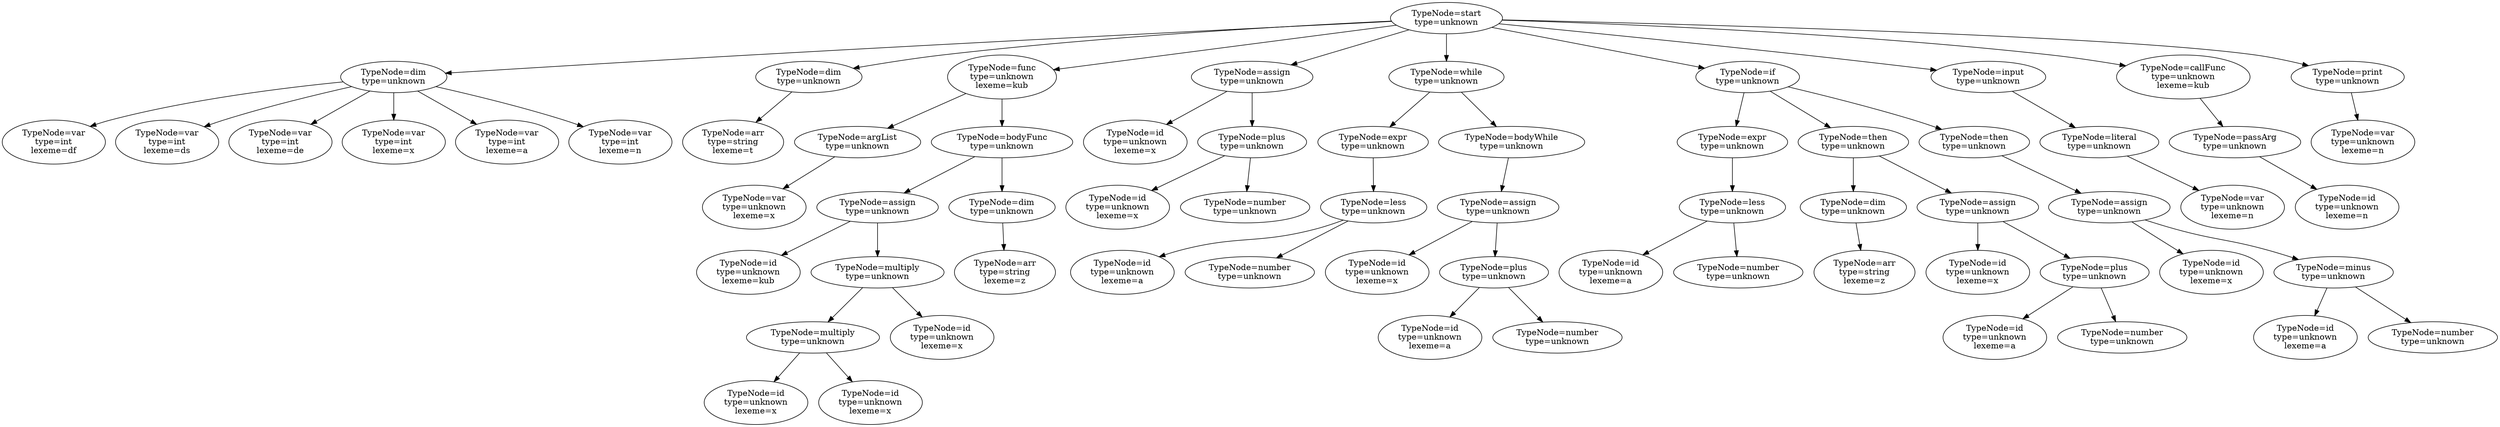 digraph {
	"node1" [label="TypeNode=start\ntype=unknown"]
	"node1" -> "node2"
	"node2" [label="TypeNode=dim\ntype=unknown"]
	"node2" -> "node3"
	"node3" [label="TypeNode=var\ntype=int\nlexeme=df"]
	"node2" -> "node4"
	"node4" [label="TypeNode=var\ntype=int\nlexeme=ds"]
	"node2" -> "node5"
	"node5" [label="TypeNode=var\ntype=int\nlexeme=de"]
	"node2" -> "node6"
	"node6" [label="TypeNode=var\ntype=int\nlexeme=x"]
	"node2" -> "node7"
	"node7" [label="TypeNode=var\ntype=int\nlexeme=a"]
	"node2" -> "node8"
	"node8" [label="TypeNode=var\ntype=int\nlexeme=n"]
	"node1" -> "node9"
	"node9" [label="TypeNode=dim\ntype=unknown"]
	"node9" -> "node10"
	"node10" [label="TypeNode=arr\ntype=string\nlexeme=t"]
	"node1" -> "node11"
	"node11" [label="TypeNode=func\ntype=unknown\nlexeme=kub"]
	"node11" -> "node12"
	"node12" [label="TypeNode=argList\ntype=unknown"]
	"node12" -> "node13"
	"node13" [label="TypeNode=var\ntype=unknown\nlexeme=x"]
	"node11" -> "node14"
	"node14" [label="TypeNode=bodyFunc\ntype=unknown"]
	"node14" -> "node16"
	"node16" [label="TypeNode=assign\ntype=unknown"]
	"node16" -> "node15"
	"node15" [label="TypeNode=id\ntype=unknown\nlexeme=kub"]
	"node16" -> "node20"
	"node20" [label="TypeNode=multiply\ntype=unknown"]
	"node20" -> "node18"
	"node18" [label="TypeNode=multiply\ntype=unknown"]
	"node18" -> "node17"
	"node17" [label="TypeNode=id\ntype=unknown\nlexeme=x"]
	"node18" -> "node19"
	"node19" [label="TypeNode=id\ntype=unknown\nlexeme=x"]
	"node20" -> "node21"
	"node21" [label="TypeNode=id\ntype=unknown\nlexeme=x"]
	"node14" -> "node22"
	"node22" [label="TypeNode=dim\ntype=unknown"]
	"node22" -> "node23"
	"node23" [label="TypeNode=arr\ntype=string\nlexeme=z"]
	"node1" -> "node25"
	"node25" [label="TypeNode=assign\ntype=unknown"]
	"node25" -> "node24"
	"node24" [label="TypeNode=id\ntype=unknown\nlexeme=x"]
	"node25" -> "node27"
	"node27" [label="TypeNode=plus\ntype=unknown"]
	"node27" -> "node26"
	"node26" [label="TypeNode=id\ntype=unknown\nlexeme=x"]
	"node27" -> "node28"
	"node28" [label="TypeNode=number\ntype=unknown"]
	"node1" -> "node29"
	"node29" [label="TypeNode=while\ntype=unknown"]
	"node29" -> "node30"
	"node30" [label="TypeNode=expr\ntype=unknown"]
	"node30" -> "node32"
	"node32" [label="TypeNode=less\ntype=unknown"]
	"node32" -> "node31"
	"node31" [label="TypeNode=id\ntype=unknown\nlexeme=a"]
	"node32" -> "node33"
	"node33" [label="TypeNode=number\ntype=unknown"]
	"node29" -> "node34"
	"node34" [label="TypeNode=bodyWhile\ntype=unknown"]
	"node34" -> "node36"
	"node36" [label="TypeNode=assign\ntype=unknown"]
	"node36" -> "node35"
	"node35" [label="TypeNode=id\ntype=unknown\nlexeme=x"]
	"node36" -> "node38"
	"node38" [label="TypeNode=plus\ntype=unknown"]
	"node38" -> "node37"
	"node37" [label="TypeNode=id\ntype=unknown\nlexeme=a"]
	"node38" -> "node39"
	"node39" [label="TypeNode=number\ntype=unknown"]
	"node1" -> "node40"
	"node40" [label="TypeNode=if\ntype=unknown"]
	"node40" -> "node41"
	"node41" [label="TypeNode=expr\ntype=unknown"]
	"node41" -> "node43"
	"node43" [label="TypeNode=less\ntype=unknown"]
	"node43" -> "node42"
	"node42" [label="TypeNode=id\ntype=unknown\nlexeme=a"]
	"node43" -> "node44"
	"node44" [label="TypeNode=number\ntype=unknown"]
	"node40" -> "node45"
	"node45" [label="TypeNode=then\ntype=unknown"]
	"node45" -> "node46"
	"node46" [label="TypeNode=dim\ntype=unknown"]
	"node46" -> "node47"
	"node47" [label="TypeNode=arr\ntype=string\nlexeme=z"]
	"node45" -> "node49"
	"node49" [label="TypeNode=assign\ntype=unknown"]
	"node49" -> "node48"
	"node48" [label="TypeNode=id\ntype=unknown\nlexeme=x"]
	"node49" -> "node51"
	"node51" [label="TypeNode=plus\ntype=unknown"]
	"node51" -> "node50"
	"node50" [label="TypeNode=id\ntype=unknown\nlexeme=a"]
	"node51" -> "node52"
	"node52" [label="TypeNode=number\ntype=unknown"]
	"node40" -> "node53"
	"node53" [label="TypeNode=then\ntype=unknown"]
	"node53" -> "node55"
	"node55" [label="TypeNode=assign\ntype=unknown"]
	"node55" -> "node54"
	"node54" [label="TypeNode=id\ntype=unknown\nlexeme=x"]
	"node55" -> "node57"
	"node57" [label="TypeNode=minus\ntype=unknown"]
	"node57" -> "node56"
	"node56" [label="TypeNode=id\ntype=unknown\nlexeme=a"]
	"node57" -> "node58"
	"node58" [label="TypeNode=number\ntype=unknown"]
	"node1" -> "node59"
	"node59" [label="TypeNode=input\ntype=unknown"]
	"node59" -> "node60"
	"node60" [label="TypeNode=literal\ntype=unknown"]
	"node60" -> "node61"
	"node61" [label="TypeNode=var\ntype=unknown\nlexeme=n"]
	"node1" -> "node62"
	"node62" [label="TypeNode=callFunc\ntype=unknown\nlexeme=kub"]
	"node62" -> "node63"
	"node63" [label="TypeNode=passArg\ntype=unknown"]
	"node63" -> "node64"
	"node64" [label="TypeNode=id\ntype=unknown\nlexeme=n"]
	"node1" -> "node65"
	"node65" [label="TypeNode=print\ntype=unknown"]
	"node65" -> "node66"
	"node66" [label="TypeNode=var\ntype=unknown\nlexeme=n"]
}
